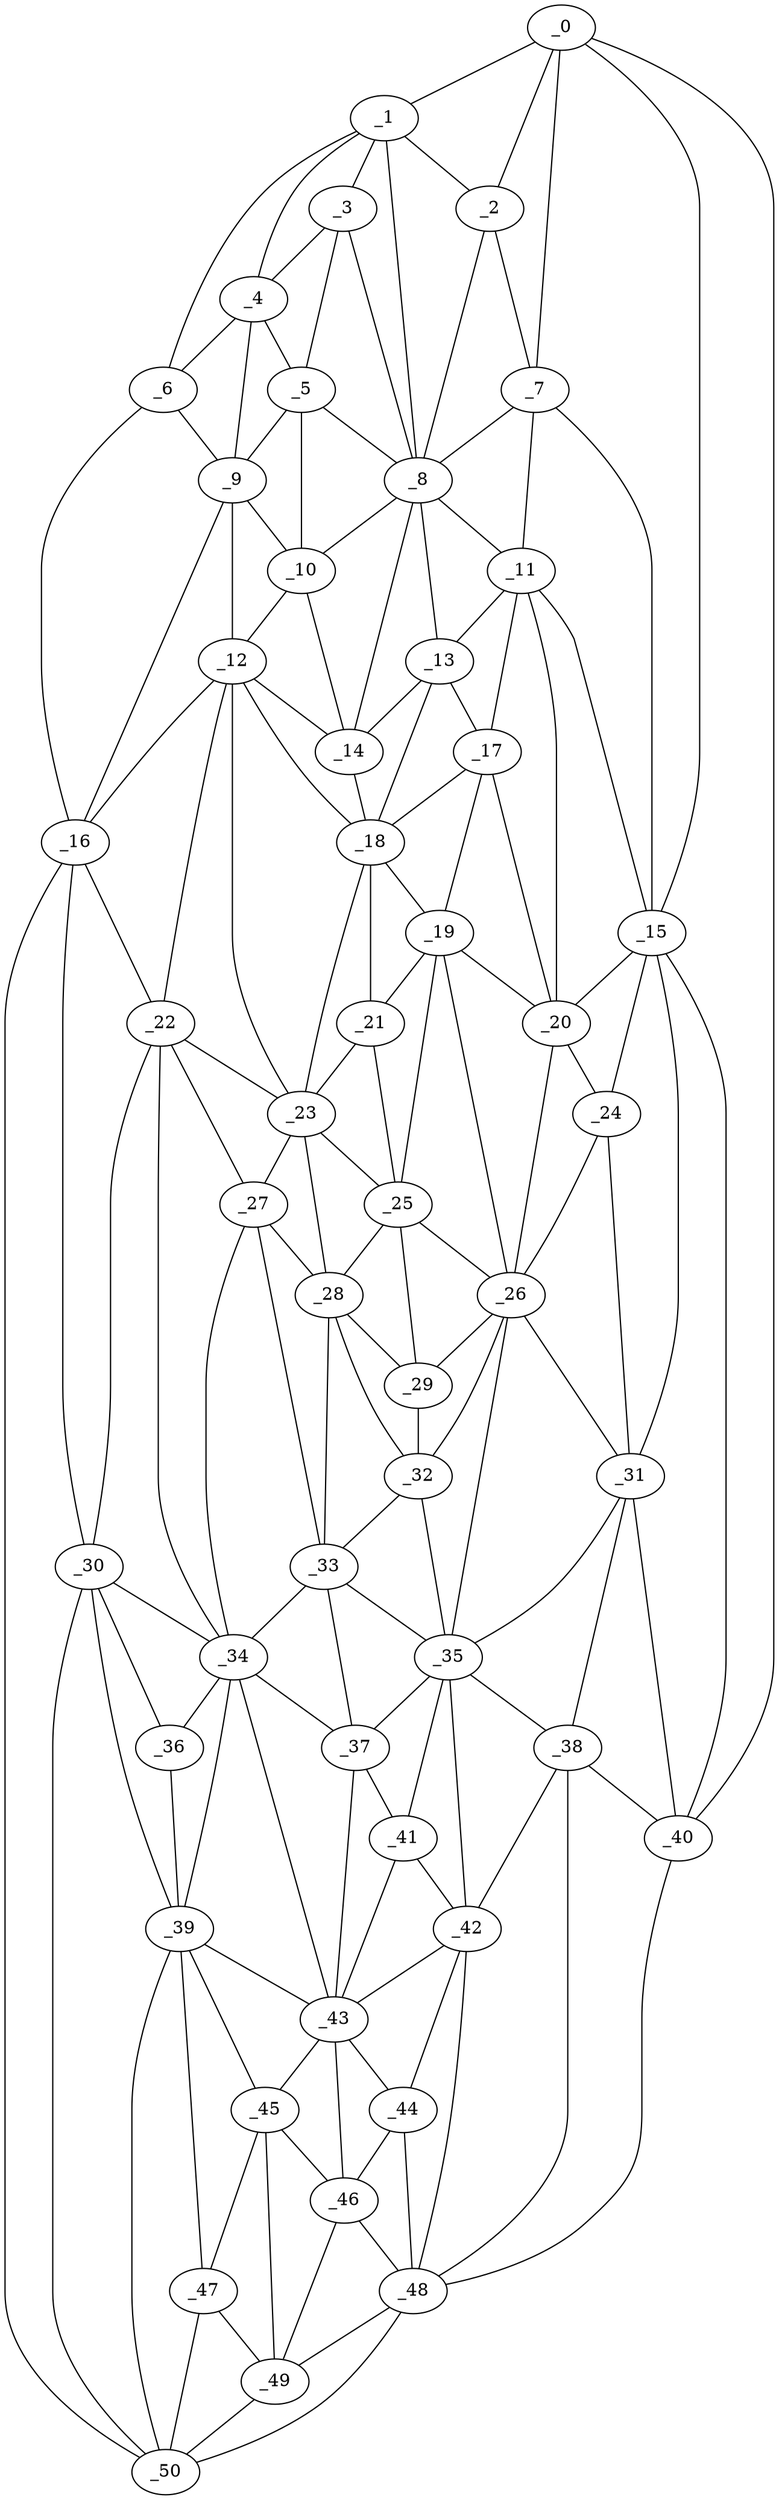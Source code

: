 graph "obj46__105.gxl" {
	_0	 [x=4,
		y=96];
	_1	 [x=5,
		y=63];
	_0 -- _1	 [valence=1];
	_2	 [x=5,
		y=73];
	_0 -- _2	 [valence=1];
	_7	 [x=31,
		y=77];
	_0 -- _7	 [valence=2];
	_15	 [x=48,
		y=91];
	_0 -- _15	 [valence=1];
	_40	 [x=93,
		y=105];
	_0 -- _40	 [valence=1];
	_1 -- _2	 [valence=1];
	_3	 [x=22,
		y=54];
	_1 -- _3	 [valence=2];
	_4	 [x=24,
		y=47];
	_1 -- _4	 [valence=1];
	_6	 [x=27,
		y=39];
	_1 -- _6	 [valence=1];
	_8	 [x=32,
		y=69];
	_1 -- _8	 [valence=2];
	_2 -- _7	 [valence=2];
	_2 -- _8	 [valence=2];
	_3 -- _4	 [valence=1];
	_5	 [x=26,
		y=55];
	_3 -- _5	 [valence=2];
	_3 -- _8	 [valence=1];
	_4 -- _5	 [valence=2];
	_4 -- _6	 [valence=2];
	_9	 [x=33,
		y=48];
	_4 -- _9	 [valence=1];
	_5 -- _8	 [valence=2];
	_5 -- _9	 [valence=1];
	_10	 [x=33,
		y=55];
	_5 -- _10	 [valence=2];
	_6 -- _9	 [valence=2];
	_16	 [x=49,
		y=25];
	_6 -- _16	 [valence=1];
	_7 -- _8	 [valence=1];
	_11	 [x=40,
		y=78];
	_7 -- _11	 [valence=1];
	_7 -- _15	 [valence=1];
	_8 -- _10	 [valence=1];
	_8 -- _11	 [valence=2];
	_13	 [x=42,
		y=70];
	_8 -- _13	 [valence=2];
	_14	 [x=43,
		y=56];
	_8 -- _14	 [valence=2];
	_9 -- _10	 [valence=2];
	_12	 [x=42,
		y=51];
	_9 -- _12	 [valence=2];
	_9 -- _16	 [valence=2];
	_10 -- _12	 [valence=2];
	_10 -- _14	 [valence=2];
	_11 -- _13	 [valence=1];
	_11 -- _15	 [valence=2];
	_17	 [x=51,
		y=71];
	_11 -- _17	 [valence=2];
	_20	 [x=56,
		y=80];
	_11 -- _20	 [valence=2];
	_12 -- _14	 [valence=2];
	_12 -- _16	 [valence=2];
	_18	 [x=52,
		y=57];
	_12 -- _18	 [valence=1];
	_22	 [x=62,
		y=38];
	_12 -- _22	 [valence=2];
	_23	 [x=62,
		y=46];
	_12 -- _23	 [valence=2];
	_13 -- _14	 [valence=1];
	_13 -- _17	 [valence=1];
	_13 -- _18	 [valence=2];
	_14 -- _18	 [valence=2];
	_15 -- _20	 [valence=2];
	_24	 [x=63,
		y=82];
	_15 -- _24	 [valence=1];
	_31	 [x=73,
		y=88];
	_15 -- _31	 [valence=2];
	_15 -- _40	 [valence=2];
	_16 -- _22	 [valence=1];
	_30	 [x=71,
		y=27];
	_16 -- _30	 [valence=2];
	_50	 [x=125,
		y=29];
	_16 -- _50	 [valence=1];
	_17 -- _18	 [valence=2];
	_19	 [x=56,
		y=71];
	_17 -- _19	 [valence=1];
	_17 -- _20	 [valence=1];
	_18 -- _19	 [valence=2];
	_21	 [x=58,
		y=58];
	_18 -- _21	 [valence=2];
	_18 -- _23	 [valence=2];
	_19 -- _20	 [valence=1];
	_19 -- _21	 [valence=2];
	_25	 [x=64,
		y=58];
	_19 -- _25	 [valence=2];
	_26	 [x=66,
		y=73];
	_19 -- _26	 [valence=2];
	_20 -- _24	 [valence=2];
	_20 -- _26	 [valence=2];
	_21 -- _23	 [valence=2];
	_21 -- _25	 [valence=2];
	_22 -- _23	 [valence=1];
	_27	 [x=67,
		y=46];
	_22 -- _27	 [valence=2];
	_22 -- _30	 [valence=2];
	_34	 [x=80,
		y=41];
	_22 -- _34	 [valence=2];
	_23 -- _25	 [valence=2];
	_23 -- _27	 [valence=2];
	_28	 [x=68,
		y=54];
	_23 -- _28	 [valence=2];
	_24 -- _26	 [valence=1];
	_24 -- _31	 [valence=2];
	_25 -- _26	 [valence=2];
	_25 -- _28	 [valence=2];
	_29	 [x=70,
		y=59];
	_25 -- _29	 [valence=2];
	_26 -- _29	 [valence=2];
	_26 -- _31	 [valence=2];
	_32	 [x=75,
		y=59];
	_26 -- _32	 [valence=1];
	_35	 [x=81,
		y=61];
	_26 -- _35	 [valence=2];
	_27 -- _28	 [valence=1];
	_33	 [x=79,
		y=55];
	_27 -- _33	 [valence=2];
	_27 -- _34	 [valence=2];
	_28 -- _29	 [valence=2];
	_28 -- _32	 [valence=1];
	_28 -- _33	 [valence=2];
	_29 -- _32	 [valence=2];
	_30 -- _34	 [valence=1];
	_36	 [x=82,
		y=30];
	_30 -- _36	 [valence=1];
	_39	 [x=93,
		y=29];
	_30 -- _39	 [valence=2];
	_30 -- _50	 [valence=2];
	_31 -- _35	 [valence=1];
	_38	 [x=92,
		y=86];
	_31 -- _38	 [valence=2];
	_31 -- _40	 [valence=1];
	_32 -- _33	 [valence=2];
	_32 -- _35	 [valence=1];
	_33 -- _34	 [valence=2];
	_33 -- _35	 [valence=2];
	_37	 [x=89,
		y=58];
	_33 -- _37	 [valence=2];
	_34 -- _36	 [valence=2];
	_34 -- _37	 [valence=1];
	_34 -- _39	 [valence=2];
	_43	 [x=98,
		y=58];
	_34 -- _43	 [valence=2];
	_35 -- _37	 [valence=2];
	_35 -- _38	 [valence=1];
	_41	 [x=94,
		y=62];
	_35 -- _41	 [valence=1];
	_42	 [x=96,
		y=71];
	_35 -- _42	 [valence=2];
	_36 -- _39	 [valence=2];
	_37 -- _41	 [valence=2];
	_37 -- _43	 [valence=2];
	_38 -- _40	 [valence=2];
	_38 -- _42	 [valence=2];
	_48	 [x=115,
		y=74];
	_38 -- _48	 [valence=2];
	_39 -- _43	 [valence=2];
	_45	 [x=110,
		y=48];
	_39 -- _45	 [valence=1];
	_47	 [x=112,
		y=31];
	_39 -- _47	 [valence=2];
	_39 -- _50	 [valence=2];
	_40 -- _48	 [valence=1];
	_41 -- _42	 [valence=2];
	_41 -- _43	 [valence=1];
	_42 -- _43	 [valence=2];
	_44	 [x=109,
		y=64];
	_42 -- _44	 [valence=1];
	_42 -- _48	 [valence=1];
	_43 -- _44	 [valence=2];
	_43 -- _45	 [valence=2];
	_46	 [x=110,
		y=57];
	_43 -- _46	 [valence=1];
	_44 -- _46	 [valence=1];
	_44 -- _48	 [valence=2];
	_45 -- _46	 [valence=2];
	_45 -- _47	 [valence=2];
	_49	 [x=121,
		y=39];
	_45 -- _49	 [valence=2];
	_46 -- _48	 [valence=2];
	_46 -- _49	 [valence=1];
	_47 -- _49	 [valence=1];
	_47 -- _50	 [valence=1];
	_48 -- _49	 [valence=1];
	_48 -- _50	 [valence=1];
	_49 -- _50	 [valence=2];
}
